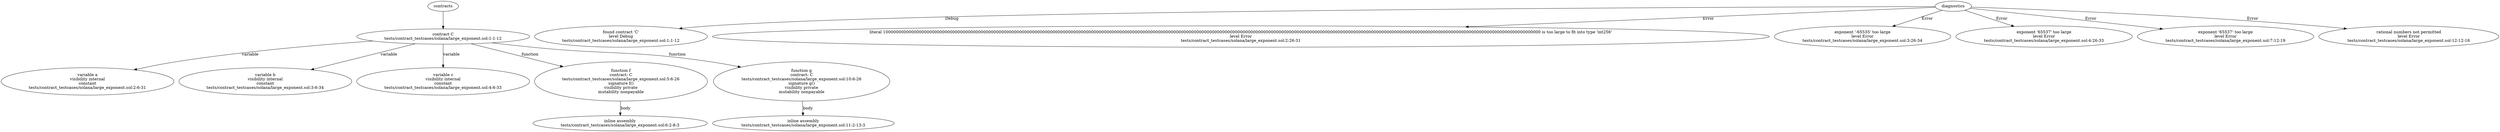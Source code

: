 strict digraph "tests/contract_testcases/solana/large_exponent.sol" {
	contract [label="contract C\ntests/contract_testcases/solana/large_exponent.sol:1:1-12"]
	var [label="variable a\nvisibility internal\nconstant\ntests/contract_testcases/solana/large_exponent.sol:2:6-31"]
	var_4 [label="variable b\nvisibility internal\nconstant\ntests/contract_testcases/solana/large_exponent.sol:3:6-34"]
	var_5 [label="variable c\nvisibility internal\nconstant\ntests/contract_testcases/solana/large_exponent.sol:4:6-33"]
	f [label="function f\ncontract: C\ntests/contract_testcases/solana/large_exponent.sol:5:6-26\nsignature f()\nvisibility private\nmutability nonpayable"]
	inline_assembly [label="inline assembly\ntests/contract_testcases/solana/large_exponent.sol:6:2-8:3"]
	g [label="function g\ncontract: C\ntests/contract_testcases/solana/large_exponent.sol:10:6-26\nsignature g()\nvisibility private\nmutability nonpayable"]
	inline_assembly_9 [label="inline assembly\ntests/contract_testcases/solana/large_exponent.sol:11:2-13:3"]
	diagnostic [label="found contract 'C'\nlevel Debug\ntests/contract_testcases/solana/large_exponent.sol:1:1-12"]
	diagnostic_12 [label="literal 1000000000000000000000000000000000000000000000000000000000000000000000000000000000000000000000000000000000000000000000000000000000000000000000000000000000000000000000000000000000000000000000000000000000000000000000000000000000000000000000000000000000000000 is too large to fit into type 'int256'\nlevel Error\ntests/contract_testcases/solana/large_exponent.sol:2:26-31"]
	diagnostic_13 [label="exponent '-65535' too large\nlevel Error\ntests/contract_testcases/solana/large_exponent.sol:3:26-34"]
	diagnostic_14 [label="exponent '65537' too large\nlevel Error\ntests/contract_testcases/solana/large_exponent.sol:4:26-33"]
	diagnostic_15 [label="exponent '65537' too large\nlevel Error\ntests/contract_testcases/solana/large_exponent.sol:7:12-19"]
	diagnostic_16 [label="rational numbers not permitted\nlevel Error\ntests/contract_testcases/solana/large_exponent.sol:12:12-16"]
	contracts -> contract
	contract -> var [label="variable"]
	contract -> var_4 [label="variable"]
	contract -> var_5 [label="variable"]
	contract -> f [label="function"]
	f -> inline_assembly [label="body"]
	contract -> g [label="function"]
	g -> inline_assembly_9 [label="body"]
	diagnostics -> diagnostic [label="Debug"]
	diagnostics -> diagnostic_12 [label="Error"]
	diagnostics -> diagnostic_13 [label="Error"]
	diagnostics -> diagnostic_14 [label="Error"]
	diagnostics -> diagnostic_15 [label="Error"]
	diagnostics -> diagnostic_16 [label="Error"]
}
